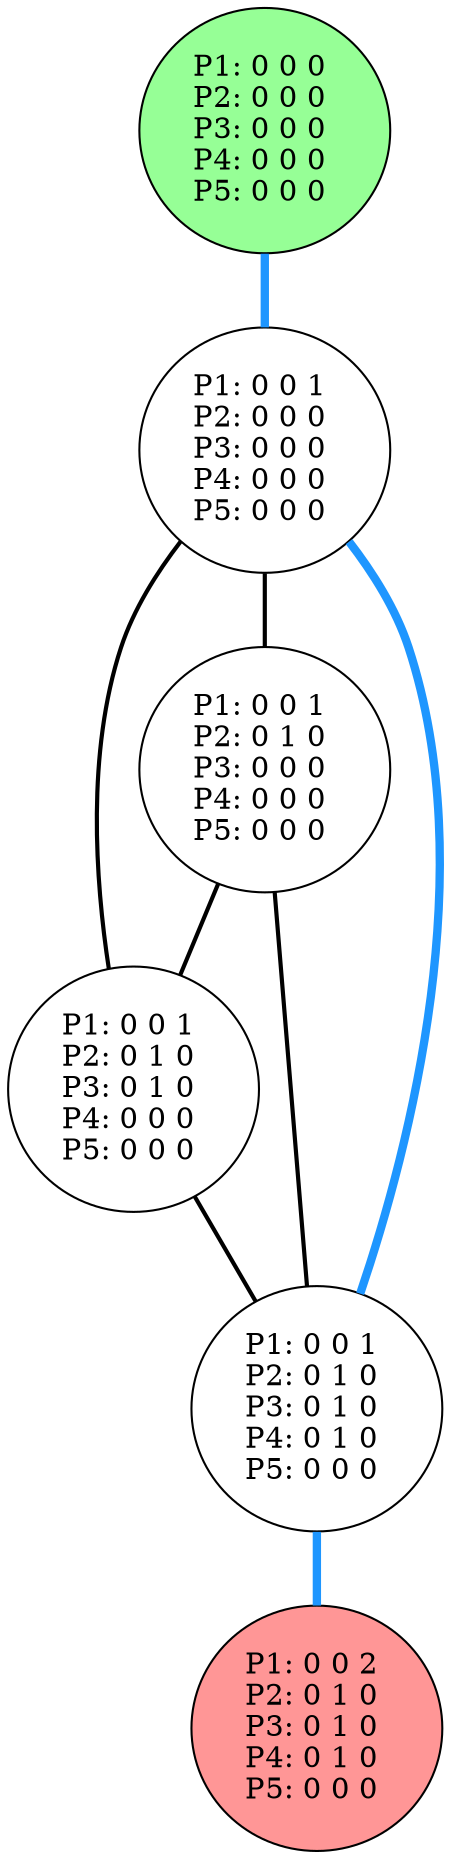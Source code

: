 graph G {
color = "black"
0 [label = "P1: 0 0 0 
P2: 0 0 0 
P3: 0 0 0 
P4: 0 0 0 
P5: 0 0 0 
",  style="filled", fillcolor = "#96FF96"];
1 [label = "P1: 0 0 1 
P2: 0 0 0 
P3: 0 0 0 
P4: 0 0 0 
P5: 0 0 0 
"];
2 [label = "P1: 0 0 1 
P2: 0 1 0 
P3: 0 0 0 
P4: 0 0 0 
P5: 0 0 0 
"];
3 [label = "P1: 0 0 1 
P2: 0 1 0 
P3: 0 1 0 
P4: 0 0 0 
P5: 0 0 0 
"];
4 [label = "P1: 0 0 1 
P2: 0 1 0 
P3: 0 1 0 
P4: 0 1 0 
P5: 0 0 0 
"];
5 [label = "P1: 0 0 2 
P2: 0 1 0 
P3: 0 1 0 
P4: 0 1 0 
P5: 0 0 0 
",  style="filled", fillcolor = "#FF9696"];
edge [style=bold];
0 -- 1 [color="#1E96FF", penwidth=4.0];

1 -- 2 [color=black];
1 -- 3 [color=black];
1 -- 4 [color="#1E96FF", penwidth=4.0];

2 -- 3 [color=black];
2 -- 4 [color=black];

3 -- 4 [color=black];

4 -- 5 [color="#1E96FF", penwidth=4.0];


}
